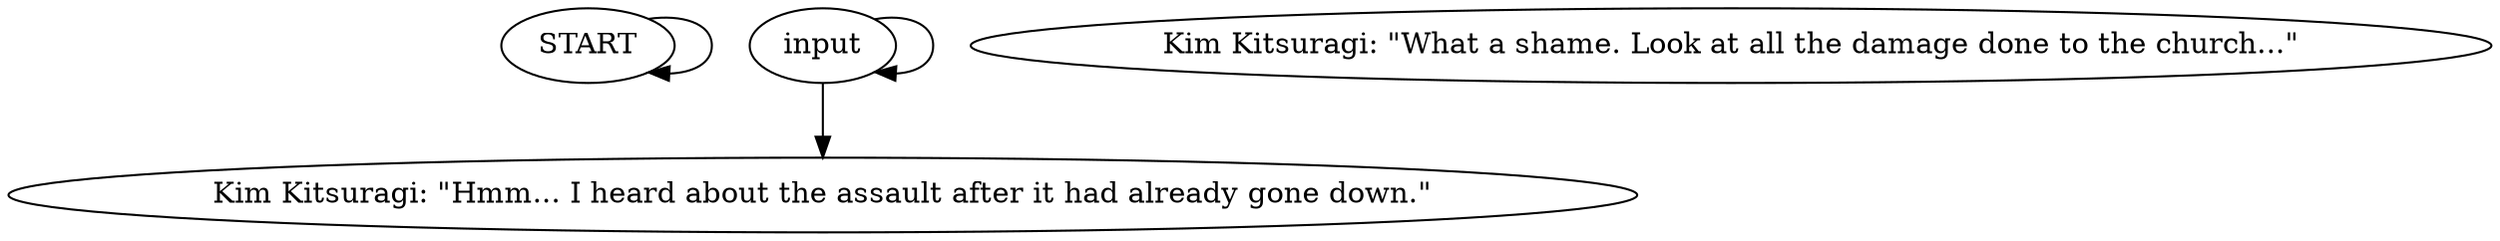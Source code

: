 # ICE / KIM CHURCH barks
# Kim reacts to the church getting shot up by the police a few months ago. Creates question option in Kim Main Dialogue.
# ==================================================
digraph G {
	  0 [label="START"];
	  1 [label="input"];
	  2 [label="Kim Kitsuragi: \"What a shame. Look at all the damage done to the church...\""];
	  3 [label="Kim Kitsuragi: \"Hmm... I heard about the assault after it had already gone down.\""];
	  0 -> 0
	  1 -> 1
	  1 -> 3
}

